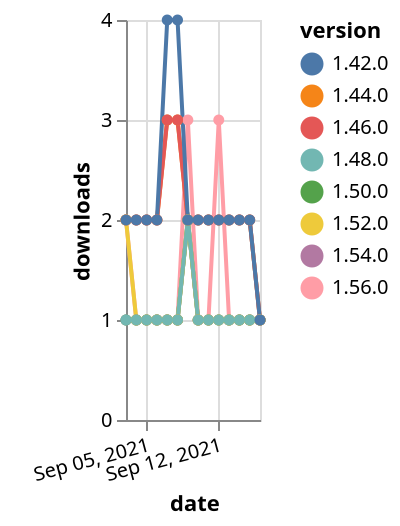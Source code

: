 {"$schema": "https://vega.github.io/schema/vega-lite/v5.json", "description": "A simple bar chart with embedded data.", "data": {"values": [{"date": "2021-09-03", "total": 183, "delta": 2, "version": "1.56.0"}, {"date": "2021-09-04", "total": 184, "delta": 1, "version": "1.56.0"}, {"date": "2021-09-05", "total": 185, "delta": 1, "version": "1.56.0"}, {"date": "2021-09-06", "total": 186, "delta": 1, "version": "1.56.0"}, {"date": "2021-09-07", "total": 187, "delta": 1, "version": "1.56.0"}, {"date": "2021-09-08", "total": 188, "delta": 1, "version": "1.56.0"}, {"date": "2021-09-09", "total": 191, "delta": 3, "version": "1.56.0"}, {"date": "2021-09-10", "total": 192, "delta": 1, "version": "1.56.0"}, {"date": "2021-09-11", "total": 193, "delta": 1, "version": "1.56.0"}, {"date": "2021-09-12", "total": 196, "delta": 3, "version": "1.56.0"}, {"date": "2021-09-13", "total": 197, "delta": 1, "version": "1.56.0"}, {"date": "2021-09-14", "total": 198, "delta": 1, "version": "1.56.0"}, {"date": "2021-09-15", "total": 199, "delta": 1, "version": "1.56.0"}, {"date": "2021-09-16", "total": 200, "delta": 1, "version": "1.56.0"}, {"date": "2021-09-03", "total": 155, "delta": 1, "version": "1.54.0"}, {"date": "2021-09-04", "total": 156, "delta": 1, "version": "1.54.0"}, {"date": "2021-09-05", "total": 157, "delta": 1, "version": "1.54.0"}, {"date": "2021-09-06", "total": 158, "delta": 1, "version": "1.54.0"}, {"date": "2021-09-07", "total": 159, "delta": 1, "version": "1.54.0"}, {"date": "2021-09-08", "total": 160, "delta": 1, "version": "1.54.0"}, {"date": "2021-09-09", "total": 162, "delta": 2, "version": "1.54.0"}, {"date": "2021-09-10", "total": 163, "delta": 1, "version": "1.54.0"}, {"date": "2021-09-11", "total": 164, "delta": 1, "version": "1.54.0"}, {"date": "2021-09-12", "total": 165, "delta": 1, "version": "1.54.0"}, {"date": "2021-09-13", "total": 166, "delta": 1, "version": "1.54.0"}, {"date": "2021-09-14", "total": 167, "delta": 1, "version": "1.54.0"}, {"date": "2021-09-15", "total": 168, "delta": 1, "version": "1.54.0"}, {"date": "2021-09-16", "total": 169, "delta": 1, "version": "1.54.0"}, {"date": "2021-09-03", "total": 191, "delta": 1, "version": "1.50.0"}, {"date": "2021-09-04", "total": 192, "delta": 1, "version": "1.50.0"}, {"date": "2021-09-05", "total": 193, "delta": 1, "version": "1.50.0"}, {"date": "2021-09-06", "total": 194, "delta": 1, "version": "1.50.0"}, {"date": "2021-09-07", "total": 195, "delta": 1, "version": "1.50.0"}, {"date": "2021-09-08", "total": 196, "delta": 1, "version": "1.50.0"}, {"date": "2021-09-09", "total": 198, "delta": 2, "version": "1.50.0"}, {"date": "2021-09-10", "total": 199, "delta": 1, "version": "1.50.0"}, {"date": "2021-09-11", "total": 200, "delta": 1, "version": "1.50.0"}, {"date": "2021-09-12", "total": 201, "delta": 1, "version": "1.50.0"}, {"date": "2021-09-13", "total": 202, "delta": 1, "version": "1.50.0"}, {"date": "2021-09-14", "total": 203, "delta": 1, "version": "1.50.0"}, {"date": "2021-09-15", "total": 204, "delta": 1, "version": "1.50.0"}, {"date": "2021-09-16", "total": 205, "delta": 1, "version": "1.50.0"}, {"date": "2021-09-03", "total": 2691, "delta": 2, "version": "1.44.0"}, {"date": "2021-09-04", "total": 2693, "delta": 2, "version": "1.44.0"}, {"date": "2021-09-05", "total": 2695, "delta": 2, "version": "1.44.0"}, {"date": "2021-09-06", "total": 2697, "delta": 2, "version": "1.44.0"}, {"date": "2021-09-07", "total": 2700, "delta": 3, "version": "1.44.0"}, {"date": "2021-09-08", "total": 2703, "delta": 3, "version": "1.44.0"}, {"date": "2021-09-09", "total": 2705, "delta": 2, "version": "1.44.0"}, {"date": "2021-09-10", "total": 2707, "delta": 2, "version": "1.44.0"}, {"date": "2021-09-11", "total": 2709, "delta": 2, "version": "1.44.0"}, {"date": "2021-09-12", "total": 2711, "delta": 2, "version": "1.44.0"}, {"date": "2021-09-13", "total": 2713, "delta": 2, "version": "1.44.0"}, {"date": "2021-09-14", "total": 2715, "delta": 2, "version": "1.44.0"}, {"date": "2021-09-15", "total": 2717, "delta": 2, "version": "1.44.0"}, {"date": "2021-09-16", "total": 2718, "delta": 1, "version": "1.44.0"}, {"date": "2021-09-03", "total": 2341, "delta": 2, "version": "1.46.0"}, {"date": "2021-09-04", "total": 2343, "delta": 2, "version": "1.46.0"}, {"date": "2021-09-05", "total": 2345, "delta": 2, "version": "1.46.0"}, {"date": "2021-09-06", "total": 2347, "delta": 2, "version": "1.46.0"}, {"date": "2021-09-07", "total": 2350, "delta": 3, "version": "1.46.0"}, {"date": "2021-09-08", "total": 2353, "delta": 3, "version": "1.46.0"}, {"date": "2021-09-09", "total": 2355, "delta": 2, "version": "1.46.0"}, {"date": "2021-09-10", "total": 2357, "delta": 2, "version": "1.46.0"}, {"date": "2021-09-11", "total": 2359, "delta": 2, "version": "1.46.0"}, {"date": "2021-09-12", "total": 2361, "delta": 2, "version": "1.46.0"}, {"date": "2021-09-13", "total": 2363, "delta": 2, "version": "1.46.0"}, {"date": "2021-09-14", "total": 2365, "delta": 2, "version": "1.46.0"}, {"date": "2021-09-15", "total": 2367, "delta": 2, "version": "1.46.0"}, {"date": "2021-09-16", "total": 2368, "delta": 1, "version": "1.46.0"}, {"date": "2021-09-03", "total": 185, "delta": 2, "version": "1.52.0"}, {"date": "2021-09-04", "total": 186, "delta": 1, "version": "1.52.0"}, {"date": "2021-09-05", "total": 187, "delta": 1, "version": "1.52.0"}, {"date": "2021-09-06", "total": 188, "delta": 1, "version": "1.52.0"}, {"date": "2021-09-07", "total": 189, "delta": 1, "version": "1.52.0"}, {"date": "2021-09-08", "total": 190, "delta": 1, "version": "1.52.0"}, {"date": "2021-09-09", "total": 192, "delta": 2, "version": "1.52.0"}, {"date": "2021-09-10", "total": 193, "delta": 1, "version": "1.52.0"}, {"date": "2021-09-11", "total": 194, "delta": 1, "version": "1.52.0"}, {"date": "2021-09-12", "total": 195, "delta": 1, "version": "1.52.0"}, {"date": "2021-09-13", "total": 196, "delta": 1, "version": "1.52.0"}, {"date": "2021-09-14", "total": 197, "delta": 1, "version": "1.52.0"}, {"date": "2021-09-15", "total": 198, "delta": 1, "version": "1.52.0"}, {"date": "2021-09-16", "total": 199, "delta": 1, "version": "1.52.0"}, {"date": "2021-09-03", "total": 241, "delta": 1, "version": "1.48.0"}, {"date": "2021-09-04", "total": 242, "delta": 1, "version": "1.48.0"}, {"date": "2021-09-05", "total": 243, "delta": 1, "version": "1.48.0"}, {"date": "2021-09-06", "total": 244, "delta": 1, "version": "1.48.0"}, {"date": "2021-09-07", "total": 245, "delta": 1, "version": "1.48.0"}, {"date": "2021-09-08", "total": 246, "delta": 1, "version": "1.48.0"}, {"date": "2021-09-09", "total": 248, "delta": 2, "version": "1.48.0"}, {"date": "2021-09-10", "total": 249, "delta": 1, "version": "1.48.0"}, {"date": "2021-09-11", "total": 250, "delta": 1, "version": "1.48.0"}, {"date": "2021-09-12", "total": 251, "delta": 1, "version": "1.48.0"}, {"date": "2021-09-13", "total": 252, "delta": 1, "version": "1.48.0"}, {"date": "2021-09-14", "total": 253, "delta": 1, "version": "1.48.0"}, {"date": "2021-09-15", "total": 254, "delta": 1, "version": "1.48.0"}, {"date": "2021-09-16", "total": 255, "delta": 1, "version": "1.48.0"}, {"date": "2021-09-03", "total": 3246, "delta": 2, "version": "1.42.0"}, {"date": "2021-09-04", "total": 3248, "delta": 2, "version": "1.42.0"}, {"date": "2021-09-05", "total": 3250, "delta": 2, "version": "1.42.0"}, {"date": "2021-09-06", "total": 3252, "delta": 2, "version": "1.42.0"}, {"date": "2021-09-07", "total": 3256, "delta": 4, "version": "1.42.0"}, {"date": "2021-09-08", "total": 3260, "delta": 4, "version": "1.42.0"}, {"date": "2021-09-09", "total": 3262, "delta": 2, "version": "1.42.0"}, {"date": "2021-09-10", "total": 3264, "delta": 2, "version": "1.42.0"}, {"date": "2021-09-11", "total": 3266, "delta": 2, "version": "1.42.0"}, {"date": "2021-09-12", "total": 3268, "delta": 2, "version": "1.42.0"}, {"date": "2021-09-13", "total": 3270, "delta": 2, "version": "1.42.0"}, {"date": "2021-09-14", "total": 3272, "delta": 2, "version": "1.42.0"}, {"date": "2021-09-15", "total": 3274, "delta": 2, "version": "1.42.0"}, {"date": "2021-09-16", "total": 3275, "delta": 1, "version": "1.42.0"}]}, "width": "container", "mark": {"type": "line", "point": {"filled": true}}, "encoding": {"x": {"field": "date", "type": "temporal", "timeUnit": "yearmonthdate", "title": "date", "axis": {"labelAngle": -15}}, "y": {"field": "delta", "type": "quantitative", "title": "downloads"}, "color": {"field": "version", "type": "nominal"}, "tooltip": {"field": "delta"}}}